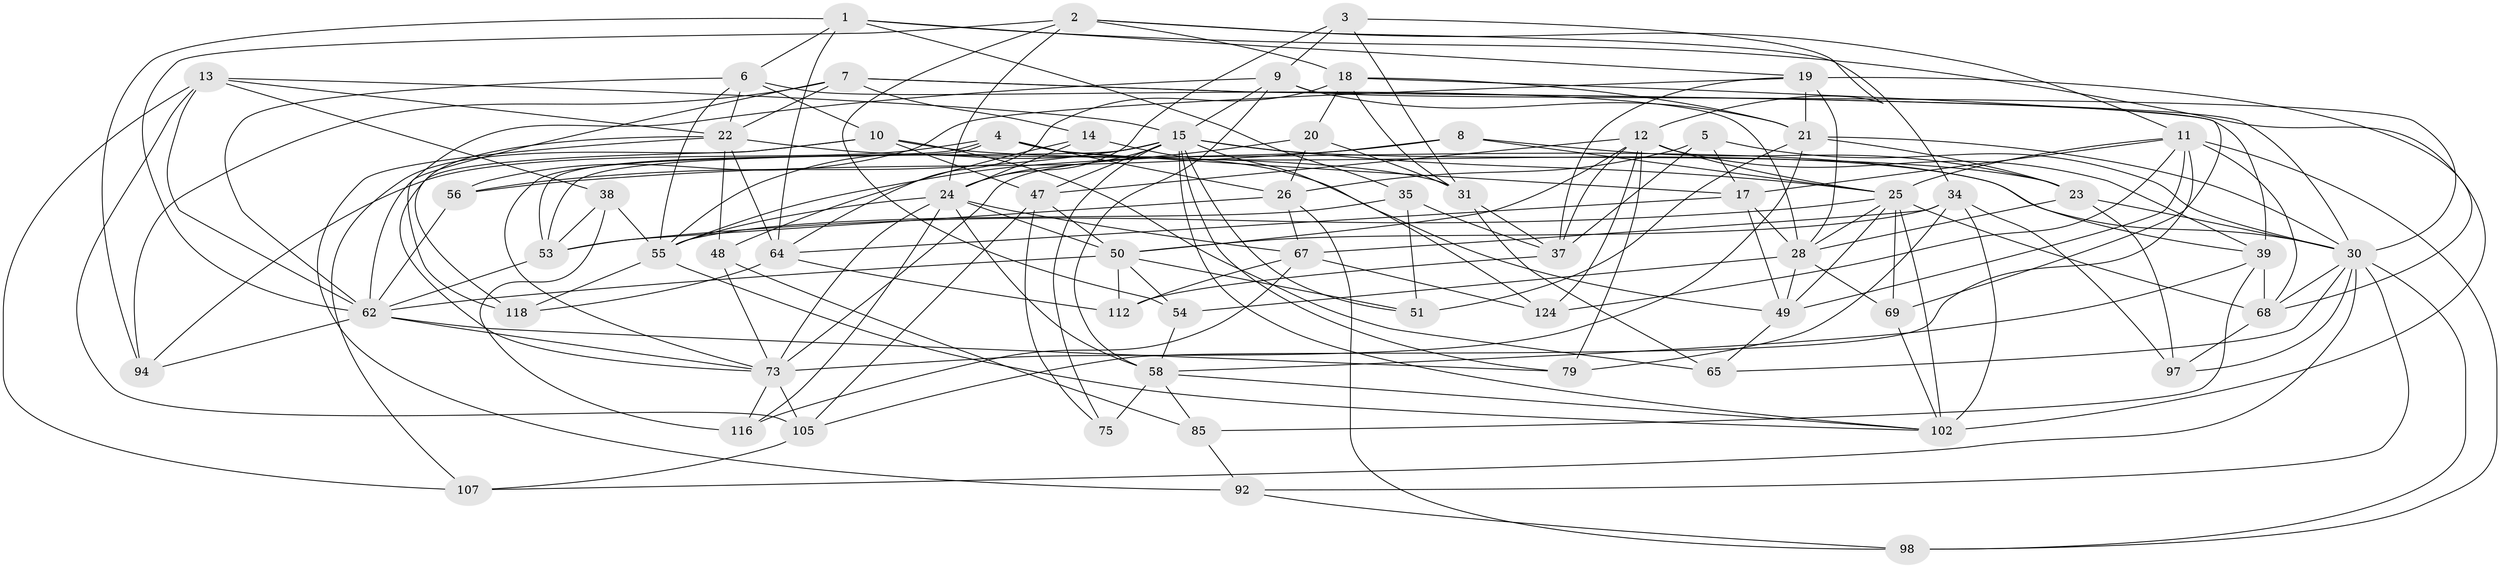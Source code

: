 // original degree distribution, {4: 1.0}
// Generated by graph-tools (version 1.1) at 2025/20/03/04/25 18:20:38]
// undirected, 64 vertices, 188 edges
graph export_dot {
graph [start="1"]
  node [color=gray90,style=filled];
  1 [super="+84"];
  2 [super="+76"];
  3;
  4 [super="+63"];
  5;
  6 [super="+16"];
  7 [super="+100"];
  8;
  9 [super="+81"];
  10 [super="+29"];
  11 [super="+40+60"];
  12 [super="+123+117"];
  13 [super="+33"];
  14;
  15 [super="+101+41+44"];
  17 [super="+87"];
  18 [super="+115"];
  19 [super="+42+108"];
  20;
  21 [super="+27"];
  22 [super="+46"];
  23 [super="+96"];
  24 [super="+45+99+80"];
  25 [super="+119+86+104"];
  26 [super="+83"];
  28 [super="+120"];
  30 [super="+32+43"];
  31 [super="+122"];
  34 [super="+59"];
  35;
  37 [super="+111"];
  38;
  39 [super="+90"];
  47 [super="+74"];
  48;
  49 [super="+114"];
  50 [super="+82+89"];
  51;
  53 [super="+57"];
  54;
  55 [super="+66+93"];
  56;
  58 [super="+121+61"];
  62 [super="+71+77"];
  64 [super="+72"];
  65;
  67 [super="+70"];
  68 [super="+88"];
  69;
  73 [super="+103+78"];
  75;
  79;
  85;
  92;
  94;
  97;
  98;
  102 [super="+125+110"];
  105 [super="+109"];
  107;
  112;
  116;
  118;
  124;
  1 -- 94;
  1 -- 6;
  1 -- 64;
  1 -- 35;
  1 -- 68;
  1 -- 19;
  2 -- 54;
  2 -- 11;
  2 -- 34;
  2 -- 62;
  2 -- 18;
  2 -- 24;
  3 -- 9;
  3 -- 24;
  3 -- 31;
  3 -- 12;
  4 -- 17;
  4 -- 73;
  4 -- 26;
  4 -- 94;
  4 -- 39;
  4 -- 53;
  5 -- 26;
  5 -- 37;
  5 -- 17;
  5 -- 30;
  6 -- 62;
  6 -- 28;
  6 -- 55;
  6 -- 22;
  6 -- 10;
  7 -- 94;
  7 -- 118;
  7 -- 39;
  7 -- 14;
  7 -- 30;
  7 -- 22;
  8 -- 73;
  8 -- 56;
  8 -- 25;
  8 -- 23;
  9 -- 58;
  9 -- 15;
  9 -- 62;
  9 -- 30;
  9 -- 21;
  10 -- 30;
  10 -- 65;
  10 -- 73;
  10 -- 107;
  10 -- 47;
  11 -- 105;
  11 -- 98;
  11 -- 17;
  11 -- 124;
  11 -- 49;
  11 -- 25;
  11 -- 68;
  12 -- 50;
  12 -- 25;
  12 -- 124;
  12 -- 37;
  12 -- 47;
  12 -- 39;
  12 -- 79;
  13 -- 105;
  13 -- 15;
  13 -- 38;
  13 -- 107;
  13 -- 62;
  13 -- 22;
  14 -- 49;
  14 -- 48;
  14 -- 24;
  15 -- 24;
  15 -- 53;
  15 -- 79;
  15 -- 51;
  15 -- 55;
  15 -- 56;
  15 -- 75;
  15 -- 102;
  15 -- 124;
  15 -- 47;
  15 -- 25;
  15 -- 23;
  17 -- 49;
  17 -- 64;
  17 -- 28;
  18 -- 69;
  18 -- 31;
  18 -- 20;
  18 -- 64;
  18 -- 21;
  19 -- 56;
  19 -- 37;
  19 -- 28;
  19 -- 21 [weight=2];
  19 -- 102 [weight=2];
  20 -- 26;
  20 -- 31;
  20 -- 55;
  21 -- 51;
  21 -- 30;
  21 -- 73;
  21 -- 23;
  22 -- 48;
  22 -- 64;
  22 -- 118;
  22 -- 92;
  22 -- 31;
  23 -- 97;
  23 -- 30;
  23 -- 28;
  24 -- 116;
  24 -- 58;
  24 -- 55;
  24 -- 50;
  24 -- 73;
  24 -- 67;
  25 -- 53;
  25 -- 49;
  25 -- 102;
  25 -- 28;
  25 -- 68;
  25 -- 69;
  26 -- 67;
  26 -- 98;
  26 -- 53;
  28 -- 49;
  28 -- 69;
  28 -- 54;
  30 -- 97;
  30 -- 98;
  30 -- 107;
  30 -- 92;
  30 -- 65;
  30 -- 68;
  31 -- 65;
  31 -- 37;
  34 -- 79;
  34 -- 50;
  34 -- 97;
  34 -- 67;
  34 -- 102;
  35 -- 55;
  35 -- 51;
  35 -- 37;
  37 -- 112;
  38 -- 116;
  38 -- 55;
  38 -- 53;
  39 -- 58;
  39 -- 85;
  39 -- 68;
  47 -- 105;
  47 -- 75;
  47 -- 50;
  48 -- 85;
  48 -- 73;
  49 -- 65;
  50 -- 51;
  50 -- 62;
  50 -- 112;
  50 -- 54;
  53 -- 62;
  54 -- 58;
  55 -- 118;
  55 -- 102;
  56 -- 62;
  58 -- 75 [weight=2];
  58 -- 85;
  58 -- 102;
  62 -- 94;
  62 -- 79;
  62 -- 73;
  64 -- 112;
  64 -- 118;
  67 -- 112;
  67 -- 124;
  67 -- 116;
  68 -- 97;
  69 -- 102;
  73 -- 116;
  73 -- 105 [weight=2];
  85 -- 92;
  92 -- 98;
  105 -- 107;
}
